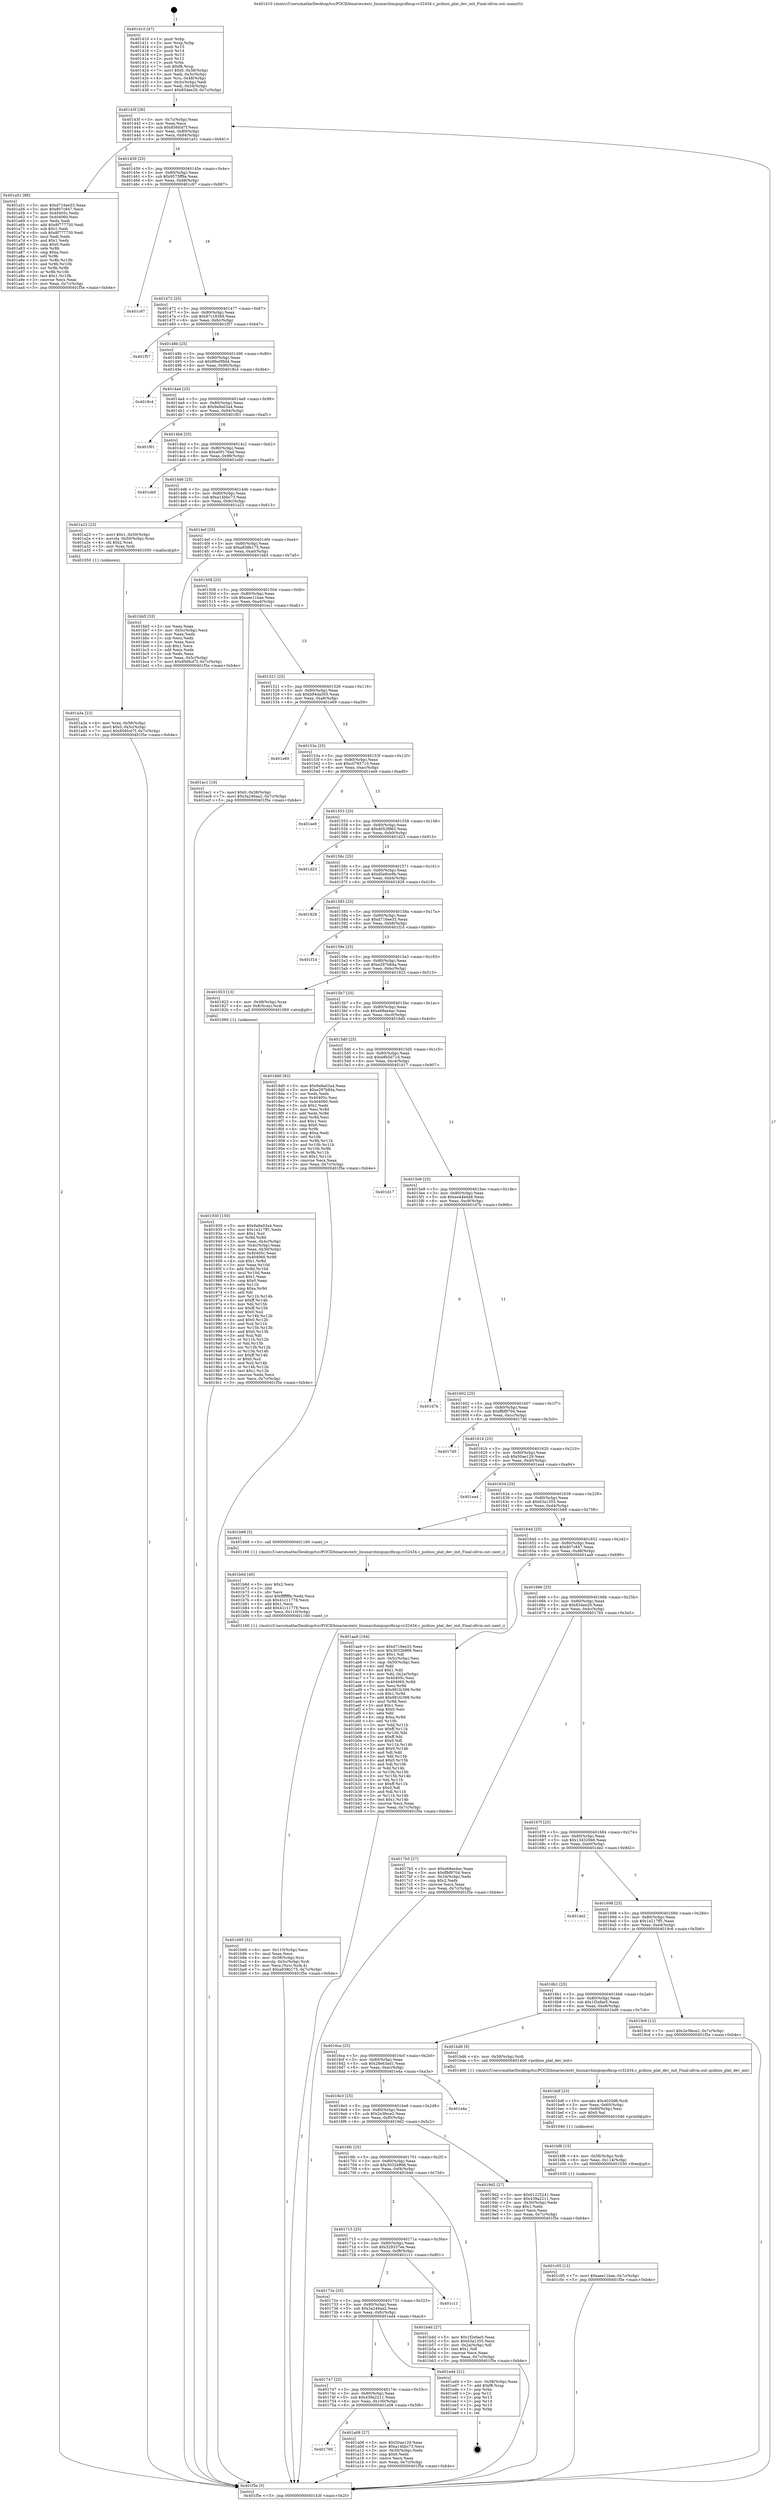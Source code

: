 digraph "0x401410" {
  label = "0x401410 (/mnt/c/Users/mathe/Desktop/tcc/POCII/binaries/extr_linuxarchmipspcifixup-rc32434.c_pcibios_plat_dev_init_Final-ollvm.out::main(0))"
  labelloc = "t"
  node[shape=record]

  Entry [label="",width=0.3,height=0.3,shape=circle,fillcolor=black,style=filled]
  "0x40143f" [label="{
     0x40143f [26]\l
     | [instrs]\l
     &nbsp;&nbsp;0x40143f \<+3\>: mov -0x7c(%rbp),%eax\l
     &nbsp;&nbsp;0x401442 \<+2\>: mov %eax,%ecx\l
     &nbsp;&nbsp;0x401444 \<+6\>: sub $0x856fcd7f,%ecx\l
     &nbsp;&nbsp;0x40144a \<+3\>: mov %eax,-0x80(%rbp)\l
     &nbsp;&nbsp;0x40144d \<+6\>: mov %ecx,-0x84(%rbp)\l
     &nbsp;&nbsp;0x401453 \<+6\>: je 0000000000401a51 \<main+0x641\>\l
  }"]
  "0x401a51" [label="{
     0x401a51 [88]\l
     | [instrs]\l
     &nbsp;&nbsp;0x401a51 \<+5\>: mov $0xd716ee33,%eax\l
     &nbsp;&nbsp;0x401a56 \<+5\>: mov $0x807c847,%ecx\l
     &nbsp;&nbsp;0x401a5b \<+7\>: mov 0x40405c,%edx\l
     &nbsp;&nbsp;0x401a62 \<+7\>: mov 0x404060,%esi\l
     &nbsp;&nbsp;0x401a69 \<+2\>: mov %edx,%edi\l
     &nbsp;&nbsp;0x401a6b \<+6\>: add $0x8f777730,%edi\l
     &nbsp;&nbsp;0x401a71 \<+3\>: sub $0x1,%edi\l
     &nbsp;&nbsp;0x401a74 \<+6\>: sub $0x8f777730,%edi\l
     &nbsp;&nbsp;0x401a7a \<+3\>: imul %edi,%edx\l
     &nbsp;&nbsp;0x401a7d \<+3\>: and $0x1,%edx\l
     &nbsp;&nbsp;0x401a80 \<+3\>: cmp $0x0,%edx\l
     &nbsp;&nbsp;0x401a83 \<+4\>: sete %r8b\l
     &nbsp;&nbsp;0x401a87 \<+3\>: cmp $0xa,%esi\l
     &nbsp;&nbsp;0x401a8a \<+4\>: setl %r9b\l
     &nbsp;&nbsp;0x401a8e \<+3\>: mov %r8b,%r10b\l
     &nbsp;&nbsp;0x401a91 \<+3\>: and %r9b,%r10b\l
     &nbsp;&nbsp;0x401a94 \<+3\>: xor %r9b,%r8b\l
     &nbsp;&nbsp;0x401a97 \<+3\>: or %r8b,%r10b\l
     &nbsp;&nbsp;0x401a9a \<+4\>: test $0x1,%r10b\l
     &nbsp;&nbsp;0x401a9e \<+3\>: cmovne %ecx,%eax\l
     &nbsp;&nbsp;0x401aa1 \<+3\>: mov %eax,-0x7c(%rbp)\l
     &nbsp;&nbsp;0x401aa4 \<+5\>: jmp 0000000000401f5e \<main+0xb4e\>\l
  }"]
  "0x401459" [label="{
     0x401459 [25]\l
     | [instrs]\l
     &nbsp;&nbsp;0x401459 \<+5\>: jmp 000000000040145e \<main+0x4e\>\l
     &nbsp;&nbsp;0x40145e \<+3\>: mov -0x80(%rbp),%eax\l
     &nbsp;&nbsp;0x401461 \<+5\>: sub $0x9575ff9a,%eax\l
     &nbsp;&nbsp;0x401466 \<+6\>: mov %eax,-0x88(%rbp)\l
     &nbsp;&nbsp;0x40146c \<+6\>: je 0000000000401c97 \<main+0x887\>\l
  }"]
  Exit [label="",width=0.3,height=0.3,shape=circle,fillcolor=black,style=filled,peripheries=2]
  "0x401c97" [label="{
     0x401c97\l
  }", style=dashed]
  "0x401472" [label="{
     0x401472 [25]\l
     | [instrs]\l
     &nbsp;&nbsp;0x401472 \<+5\>: jmp 0000000000401477 \<main+0x67\>\l
     &nbsp;&nbsp;0x401477 \<+3\>: mov -0x80(%rbp),%eax\l
     &nbsp;&nbsp;0x40147a \<+5\>: sub $0x97c183b9,%eax\l
     &nbsp;&nbsp;0x40147f \<+6\>: mov %eax,-0x8c(%rbp)\l
     &nbsp;&nbsp;0x401485 \<+6\>: je 0000000000401f57 \<main+0xb47\>\l
  }"]
  "0x401c05" [label="{
     0x401c05 [12]\l
     | [instrs]\l
     &nbsp;&nbsp;0x401c05 \<+7\>: movl $0xaee11bae,-0x7c(%rbp)\l
     &nbsp;&nbsp;0x401c0c \<+5\>: jmp 0000000000401f5e \<main+0xb4e\>\l
  }"]
  "0x401f57" [label="{
     0x401f57\l
  }", style=dashed]
  "0x40148b" [label="{
     0x40148b [25]\l
     | [instrs]\l
     &nbsp;&nbsp;0x40148b \<+5\>: jmp 0000000000401490 \<main+0x80\>\l
     &nbsp;&nbsp;0x401490 \<+3\>: mov -0x80(%rbp),%eax\l
     &nbsp;&nbsp;0x401493 \<+5\>: sub $0x99e0f9d4,%eax\l
     &nbsp;&nbsp;0x401498 \<+6\>: mov %eax,-0x90(%rbp)\l
     &nbsp;&nbsp;0x40149e \<+6\>: je 00000000004018c4 \<main+0x4b4\>\l
  }"]
  "0x401bf6" [label="{
     0x401bf6 [15]\l
     | [instrs]\l
     &nbsp;&nbsp;0x401bf6 \<+4\>: mov -0x58(%rbp),%rdi\l
     &nbsp;&nbsp;0x401bfa \<+6\>: mov %eax,-0x114(%rbp)\l
     &nbsp;&nbsp;0x401c00 \<+5\>: call 0000000000401030 \<free@plt\>\l
     | [calls]\l
     &nbsp;&nbsp;0x401030 \{1\} (unknown)\l
  }"]
  "0x4018c4" [label="{
     0x4018c4\l
  }", style=dashed]
  "0x4014a4" [label="{
     0x4014a4 [25]\l
     | [instrs]\l
     &nbsp;&nbsp;0x4014a4 \<+5\>: jmp 00000000004014a9 \<main+0x99\>\l
     &nbsp;&nbsp;0x4014a9 \<+3\>: mov -0x80(%rbp),%eax\l
     &nbsp;&nbsp;0x4014ac \<+5\>: sub $0x9a9a03a4,%eax\l
     &nbsp;&nbsp;0x4014b1 \<+6\>: mov %eax,-0x94(%rbp)\l
     &nbsp;&nbsp;0x4014b7 \<+6\>: je 0000000000401f01 \<main+0xaf1\>\l
  }"]
  "0x401bdf" [label="{
     0x401bdf [23]\l
     | [instrs]\l
     &nbsp;&nbsp;0x401bdf \<+10\>: movabs $0x4020d6,%rdi\l
     &nbsp;&nbsp;0x401be9 \<+3\>: mov %eax,-0x60(%rbp)\l
     &nbsp;&nbsp;0x401bec \<+3\>: mov -0x60(%rbp),%esi\l
     &nbsp;&nbsp;0x401bef \<+2\>: mov $0x0,%al\l
     &nbsp;&nbsp;0x401bf1 \<+5\>: call 0000000000401040 \<printf@plt\>\l
     | [calls]\l
     &nbsp;&nbsp;0x401040 \{1\} (unknown)\l
  }"]
  "0x401f01" [label="{
     0x401f01\l
  }", style=dashed]
  "0x4014bd" [label="{
     0x4014bd [25]\l
     | [instrs]\l
     &nbsp;&nbsp;0x4014bd \<+5\>: jmp 00000000004014c2 \<main+0xb2\>\l
     &nbsp;&nbsp;0x4014c2 \<+3\>: mov -0x80(%rbp),%eax\l
     &nbsp;&nbsp;0x4014c5 \<+5\>: sub $0xa00176ad,%eax\l
     &nbsp;&nbsp;0x4014ca \<+6\>: mov %eax,-0x98(%rbp)\l
     &nbsp;&nbsp;0x4014d0 \<+6\>: je 0000000000401eb0 \<main+0xaa0\>\l
  }"]
  "0x401b95" [label="{
     0x401b95 [32]\l
     | [instrs]\l
     &nbsp;&nbsp;0x401b95 \<+6\>: mov -0x110(%rbp),%ecx\l
     &nbsp;&nbsp;0x401b9b \<+3\>: imul %eax,%ecx\l
     &nbsp;&nbsp;0x401b9e \<+4\>: mov -0x58(%rbp),%rsi\l
     &nbsp;&nbsp;0x401ba2 \<+4\>: movslq -0x5c(%rbp),%rdi\l
     &nbsp;&nbsp;0x401ba6 \<+3\>: mov %ecx,(%rsi,%rdi,4)\l
     &nbsp;&nbsp;0x401ba9 \<+7\>: movl $0xa938b175,-0x7c(%rbp)\l
     &nbsp;&nbsp;0x401bb0 \<+5\>: jmp 0000000000401f5e \<main+0xb4e\>\l
  }"]
  "0x401eb0" [label="{
     0x401eb0\l
  }", style=dashed]
  "0x4014d6" [label="{
     0x4014d6 [25]\l
     | [instrs]\l
     &nbsp;&nbsp;0x4014d6 \<+5\>: jmp 00000000004014db \<main+0xcb\>\l
     &nbsp;&nbsp;0x4014db \<+3\>: mov -0x80(%rbp),%eax\l
     &nbsp;&nbsp;0x4014de \<+5\>: sub $0xa14bbc73,%eax\l
     &nbsp;&nbsp;0x4014e3 \<+6\>: mov %eax,-0x9c(%rbp)\l
     &nbsp;&nbsp;0x4014e9 \<+6\>: je 0000000000401a23 \<main+0x613\>\l
  }"]
  "0x401b6d" [label="{
     0x401b6d [40]\l
     | [instrs]\l
     &nbsp;&nbsp;0x401b6d \<+5\>: mov $0x2,%ecx\l
     &nbsp;&nbsp;0x401b72 \<+1\>: cltd\l
     &nbsp;&nbsp;0x401b73 \<+2\>: idiv %ecx\l
     &nbsp;&nbsp;0x401b75 \<+6\>: imul $0xfffffffe,%edx,%ecx\l
     &nbsp;&nbsp;0x401b7b \<+6\>: sub $0x41c11778,%ecx\l
     &nbsp;&nbsp;0x401b81 \<+3\>: add $0x1,%ecx\l
     &nbsp;&nbsp;0x401b84 \<+6\>: add $0x41c11778,%ecx\l
     &nbsp;&nbsp;0x401b8a \<+6\>: mov %ecx,-0x110(%rbp)\l
     &nbsp;&nbsp;0x401b90 \<+5\>: call 0000000000401160 \<next_i\>\l
     | [calls]\l
     &nbsp;&nbsp;0x401160 \{1\} (/mnt/c/Users/mathe/Desktop/tcc/POCII/binaries/extr_linuxarchmipspcifixup-rc32434.c_pcibios_plat_dev_init_Final-ollvm.out::next_i)\l
  }"]
  "0x401a23" [label="{
     0x401a23 [23]\l
     | [instrs]\l
     &nbsp;&nbsp;0x401a23 \<+7\>: movl $0x1,-0x50(%rbp)\l
     &nbsp;&nbsp;0x401a2a \<+4\>: movslq -0x50(%rbp),%rax\l
     &nbsp;&nbsp;0x401a2e \<+4\>: shl $0x2,%rax\l
     &nbsp;&nbsp;0x401a32 \<+3\>: mov %rax,%rdi\l
     &nbsp;&nbsp;0x401a35 \<+5\>: call 0000000000401050 \<malloc@plt\>\l
     | [calls]\l
     &nbsp;&nbsp;0x401050 \{1\} (unknown)\l
  }"]
  "0x4014ef" [label="{
     0x4014ef [25]\l
     | [instrs]\l
     &nbsp;&nbsp;0x4014ef \<+5\>: jmp 00000000004014f4 \<main+0xe4\>\l
     &nbsp;&nbsp;0x4014f4 \<+3\>: mov -0x80(%rbp),%eax\l
     &nbsp;&nbsp;0x4014f7 \<+5\>: sub $0xa938b175,%eax\l
     &nbsp;&nbsp;0x4014fc \<+6\>: mov %eax,-0xa0(%rbp)\l
     &nbsp;&nbsp;0x401502 \<+6\>: je 0000000000401bb5 \<main+0x7a5\>\l
  }"]
  "0x401a3a" [label="{
     0x401a3a [23]\l
     | [instrs]\l
     &nbsp;&nbsp;0x401a3a \<+4\>: mov %rax,-0x58(%rbp)\l
     &nbsp;&nbsp;0x401a3e \<+7\>: movl $0x0,-0x5c(%rbp)\l
     &nbsp;&nbsp;0x401a45 \<+7\>: movl $0x856fcd7f,-0x7c(%rbp)\l
     &nbsp;&nbsp;0x401a4c \<+5\>: jmp 0000000000401f5e \<main+0xb4e\>\l
  }"]
  "0x401bb5" [label="{
     0x401bb5 [33]\l
     | [instrs]\l
     &nbsp;&nbsp;0x401bb5 \<+2\>: xor %eax,%eax\l
     &nbsp;&nbsp;0x401bb7 \<+3\>: mov -0x5c(%rbp),%ecx\l
     &nbsp;&nbsp;0x401bba \<+2\>: mov %eax,%edx\l
     &nbsp;&nbsp;0x401bbc \<+2\>: sub %ecx,%edx\l
     &nbsp;&nbsp;0x401bbe \<+2\>: mov %eax,%ecx\l
     &nbsp;&nbsp;0x401bc0 \<+3\>: sub $0x1,%ecx\l
     &nbsp;&nbsp;0x401bc3 \<+2\>: add %ecx,%edx\l
     &nbsp;&nbsp;0x401bc5 \<+2\>: sub %edx,%eax\l
     &nbsp;&nbsp;0x401bc7 \<+3\>: mov %eax,-0x5c(%rbp)\l
     &nbsp;&nbsp;0x401bca \<+7\>: movl $0x856fcd7f,-0x7c(%rbp)\l
     &nbsp;&nbsp;0x401bd1 \<+5\>: jmp 0000000000401f5e \<main+0xb4e\>\l
  }"]
  "0x401508" [label="{
     0x401508 [25]\l
     | [instrs]\l
     &nbsp;&nbsp;0x401508 \<+5\>: jmp 000000000040150d \<main+0xfd\>\l
     &nbsp;&nbsp;0x40150d \<+3\>: mov -0x80(%rbp),%eax\l
     &nbsp;&nbsp;0x401510 \<+5\>: sub $0xaee11bae,%eax\l
     &nbsp;&nbsp;0x401515 \<+6\>: mov %eax,-0xa4(%rbp)\l
     &nbsp;&nbsp;0x40151b \<+6\>: je 0000000000401ec1 \<main+0xab1\>\l
  }"]
  "0x401760" [label="{
     0x401760\l
  }", style=dashed]
  "0x401ec1" [label="{
     0x401ec1 [19]\l
     | [instrs]\l
     &nbsp;&nbsp;0x401ec1 \<+7\>: movl $0x0,-0x38(%rbp)\l
     &nbsp;&nbsp;0x401ec8 \<+7\>: movl $0x3a246aa2,-0x7c(%rbp)\l
     &nbsp;&nbsp;0x401ecf \<+5\>: jmp 0000000000401f5e \<main+0xb4e\>\l
  }"]
  "0x401521" [label="{
     0x401521 [25]\l
     | [instrs]\l
     &nbsp;&nbsp;0x401521 \<+5\>: jmp 0000000000401526 \<main+0x116\>\l
     &nbsp;&nbsp;0x401526 \<+3\>: mov -0x80(%rbp),%eax\l
     &nbsp;&nbsp;0x401529 \<+5\>: sub $0xb94da305,%eax\l
     &nbsp;&nbsp;0x40152e \<+6\>: mov %eax,-0xa8(%rbp)\l
     &nbsp;&nbsp;0x401534 \<+6\>: je 0000000000401e69 \<main+0xa59\>\l
  }"]
  "0x401a08" [label="{
     0x401a08 [27]\l
     | [instrs]\l
     &nbsp;&nbsp;0x401a08 \<+5\>: mov $0x50ae129,%eax\l
     &nbsp;&nbsp;0x401a0d \<+5\>: mov $0xa14bbc73,%ecx\l
     &nbsp;&nbsp;0x401a12 \<+3\>: mov -0x30(%rbp),%edx\l
     &nbsp;&nbsp;0x401a15 \<+3\>: cmp $0x0,%edx\l
     &nbsp;&nbsp;0x401a18 \<+3\>: cmove %ecx,%eax\l
     &nbsp;&nbsp;0x401a1b \<+3\>: mov %eax,-0x7c(%rbp)\l
     &nbsp;&nbsp;0x401a1e \<+5\>: jmp 0000000000401f5e \<main+0xb4e\>\l
  }"]
  "0x401e69" [label="{
     0x401e69\l
  }", style=dashed]
  "0x40153a" [label="{
     0x40153a [25]\l
     | [instrs]\l
     &nbsp;&nbsp;0x40153a \<+5\>: jmp 000000000040153f \<main+0x12f\>\l
     &nbsp;&nbsp;0x40153f \<+3\>: mov -0x80(%rbp),%eax\l
     &nbsp;&nbsp;0x401542 \<+5\>: sub $0xc0765710,%eax\l
     &nbsp;&nbsp;0x401547 \<+6\>: mov %eax,-0xac(%rbp)\l
     &nbsp;&nbsp;0x40154d \<+6\>: je 0000000000401ee9 \<main+0xad9\>\l
  }"]
  "0x401747" [label="{
     0x401747 [25]\l
     | [instrs]\l
     &nbsp;&nbsp;0x401747 \<+5\>: jmp 000000000040174c \<main+0x33c\>\l
     &nbsp;&nbsp;0x40174c \<+3\>: mov -0x80(%rbp),%eax\l
     &nbsp;&nbsp;0x40174f \<+5\>: sub $0x439a2211,%eax\l
     &nbsp;&nbsp;0x401754 \<+6\>: mov %eax,-0x100(%rbp)\l
     &nbsp;&nbsp;0x40175a \<+6\>: je 0000000000401a08 \<main+0x5f8\>\l
  }"]
  "0x401ee9" [label="{
     0x401ee9\l
  }", style=dashed]
  "0x401553" [label="{
     0x401553 [25]\l
     | [instrs]\l
     &nbsp;&nbsp;0x401553 \<+5\>: jmp 0000000000401558 \<main+0x148\>\l
     &nbsp;&nbsp;0x401558 \<+3\>: mov -0x80(%rbp),%eax\l
     &nbsp;&nbsp;0x40155b \<+5\>: sub $0xd052f963,%eax\l
     &nbsp;&nbsp;0x401560 \<+6\>: mov %eax,-0xb0(%rbp)\l
     &nbsp;&nbsp;0x401566 \<+6\>: je 0000000000401d23 \<main+0x913\>\l
  }"]
  "0x401ed4" [label="{
     0x401ed4 [21]\l
     | [instrs]\l
     &nbsp;&nbsp;0x401ed4 \<+3\>: mov -0x38(%rbp),%eax\l
     &nbsp;&nbsp;0x401ed7 \<+7\>: add $0xf8,%rsp\l
     &nbsp;&nbsp;0x401ede \<+1\>: pop %rbx\l
     &nbsp;&nbsp;0x401edf \<+2\>: pop %r12\l
     &nbsp;&nbsp;0x401ee1 \<+2\>: pop %r13\l
     &nbsp;&nbsp;0x401ee3 \<+2\>: pop %r14\l
     &nbsp;&nbsp;0x401ee5 \<+2\>: pop %r15\l
     &nbsp;&nbsp;0x401ee7 \<+1\>: pop %rbp\l
     &nbsp;&nbsp;0x401ee8 \<+1\>: ret\l
  }"]
  "0x401d23" [label="{
     0x401d23\l
  }", style=dashed]
  "0x40156c" [label="{
     0x40156c [25]\l
     | [instrs]\l
     &nbsp;&nbsp;0x40156c \<+5\>: jmp 0000000000401571 \<main+0x161\>\l
     &nbsp;&nbsp;0x401571 \<+3\>: mov -0x80(%rbp),%eax\l
     &nbsp;&nbsp;0x401574 \<+5\>: sub $0xd5e9ce9b,%eax\l
     &nbsp;&nbsp;0x401579 \<+6\>: mov %eax,-0xb4(%rbp)\l
     &nbsp;&nbsp;0x40157f \<+6\>: je 0000000000401828 \<main+0x418\>\l
  }"]
  "0x40172e" [label="{
     0x40172e [25]\l
     | [instrs]\l
     &nbsp;&nbsp;0x40172e \<+5\>: jmp 0000000000401733 \<main+0x323\>\l
     &nbsp;&nbsp;0x401733 \<+3\>: mov -0x80(%rbp),%eax\l
     &nbsp;&nbsp;0x401736 \<+5\>: sub $0x3a246aa2,%eax\l
     &nbsp;&nbsp;0x40173b \<+6\>: mov %eax,-0xfc(%rbp)\l
     &nbsp;&nbsp;0x401741 \<+6\>: je 0000000000401ed4 \<main+0xac4\>\l
  }"]
  "0x401828" [label="{
     0x401828\l
  }", style=dashed]
  "0x401585" [label="{
     0x401585 [25]\l
     | [instrs]\l
     &nbsp;&nbsp;0x401585 \<+5\>: jmp 000000000040158a \<main+0x17a\>\l
     &nbsp;&nbsp;0x40158a \<+3\>: mov -0x80(%rbp),%eax\l
     &nbsp;&nbsp;0x40158d \<+5\>: sub $0xd716ee33,%eax\l
     &nbsp;&nbsp;0x401592 \<+6\>: mov %eax,-0xb8(%rbp)\l
     &nbsp;&nbsp;0x401598 \<+6\>: je 0000000000401f1d \<main+0xb0d\>\l
  }"]
  "0x401c11" [label="{
     0x401c11\l
  }", style=dashed]
  "0x401f1d" [label="{
     0x401f1d\l
  }", style=dashed]
  "0x40159e" [label="{
     0x40159e [25]\l
     | [instrs]\l
     &nbsp;&nbsp;0x40159e \<+5\>: jmp 00000000004015a3 \<main+0x193\>\l
     &nbsp;&nbsp;0x4015a3 \<+3\>: mov -0x80(%rbp),%eax\l
     &nbsp;&nbsp;0x4015a6 \<+5\>: sub $0xe297b84a,%eax\l
     &nbsp;&nbsp;0x4015ab \<+6\>: mov %eax,-0xbc(%rbp)\l
     &nbsp;&nbsp;0x4015b1 \<+6\>: je 0000000000401923 \<main+0x513\>\l
  }"]
  "0x401715" [label="{
     0x401715 [25]\l
     | [instrs]\l
     &nbsp;&nbsp;0x401715 \<+5\>: jmp 000000000040171a \<main+0x30a\>\l
     &nbsp;&nbsp;0x40171a \<+3\>: mov -0x80(%rbp),%eax\l
     &nbsp;&nbsp;0x40171d \<+5\>: sub $0x329337ee,%eax\l
     &nbsp;&nbsp;0x401722 \<+6\>: mov %eax,-0xf8(%rbp)\l
     &nbsp;&nbsp;0x401728 \<+6\>: je 0000000000401c11 \<main+0x801\>\l
  }"]
  "0x401923" [label="{
     0x401923 [13]\l
     | [instrs]\l
     &nbsp;&nbsp;0x401923 \<+4\>: mov -0x48(%rbp),%rax\l
     &nbsp;&nbsp;0x401927 \<+4\>: mov 0x8(%rax),%rdi\l
     &nbsp;&nbsp;0x40192b \<+5\>: call 0000000000401060 \<atoi@plt\>\l
     | [calls]\l
     &nbsp;&nbsp;0x401060 \{1\} (unknown)\l
  }"]
  "0x4015b7" [label="{
     0x4015b7 [25]\l
     | [instrs]\l
     &nbsp;&nbsp;0x4015b7 \<+5\>: jmp 00000000004015bc \<main+0x1ac\>\l
     &nbsp;&nbsp;0x4015bc \<+3\>: mov -0x80(%rbp),%eax\l
     &nbsp;&nbsp;0x4015bf \<+5\>: sub $0xe68ee4ac,%eax\l
     &nbsp;&nbsp;0x4015c4 \<+6\>: mov %eax,-0xc0(%rbp)\l
     &nbsp;&nbsp;0x4015ca \<+6\>: je 00000000004018d0 \<main+0x4c0\>\l
  }"]
  "0x401b4d" [label="{
     0x401b4d [27]\l
     | [instrs]\l
     &nbsp;&nbsp;0x401b4d \<+5\>: mov $0x1f2efae5,%eax\l
     &nbsp;&nbsp;0x401b52 \<+5\>: mov $0x63a1355,%ecx\l
     &nbsp;&nbsp;0x401b57 \<+3\>: mov -0x2a(%rbp),%dl\l
     &nbsp;&nbsp;0x401b5a \<+3\>: test $0x1,%dl\l
     &nbsp;&nbsp;0x401b5d \<+3\>: cmovne %ecx,%eax\l
     &nbsp;&nbsp;0x401b60 \<+3\>: mov %eax,-0x7c(%rbp)\l
     &nbsp;&nbsp;0x401b63 \<+5\>: jmp 0000000000401f5e \<main+0xb4e\>\l
  }"]
  "0x4018d0" [label="{
     0x4018d0 [83]\l
     | [instrs]\l
     &nbsp;&nbsp;0x4018d0 \<+5\>: mov $0x9a9a03a4,%eax\l
     &nbsp;&nbsp;0x4018d5 \<+5\>: mov $0xe297b84a,%ecx\l
     &nbsp;&nbsp;0x4018da \<+2\>: xor %edx,%edx\l
     &nbsp;&nbsp;0x4018dc \<+7\>: mov 0x40405c,%esi\l
     &nbsp;&nbsp;0x4018e3 \<+7\>: mov 0x404060,%edi\l
     &nbsp;&nbsp;0x4018ea \<+3\>: sub $0x1,%edx\l
     &nbsp;&nbsp;0x4018ed \<+3\>: mov %esi,%r8d\l
     &nbsp;&nbsp;0x4018f0 \<+3\>: add %edx,%r8d\l
     &nbsp;&nbsp;0x4018f3 \<+4\>: imul %r8d,%esi\l
     &nbsp;&nbsp;0x4018f7 \<+3\>: and $0x1,%esi\l
     &nbsp;&nbsp;0x4018fa \<+3\>: cmp $0x0,%esi\l
     &nbsp;&nbsp;0x4018fd \<+4\>: sete %r9b\l
     &nbsp;&nbsp;0x401901 \<+3\>: cmp $0xa,%edi\l
     &nbsp;&nbsp;0x401904 \<+4\>: setl %r10b\l
     &nbsp;&nbsp;0x401908 \<+3\>: mov %r9b,%r11b\l
     &nbsp;&nbsp;0x40190b \<+3\>: and %r10b,%r11b\l
     &nbsp;&nbsp;0x40190e \<+3\>: xor %r10b,%r9b\l
     &nbsp;&nbsp;0x401911 \<+3\>: or %r9b,%r11b\l
     &nbsp;&nbsp;0x401914 \<+4\>: test $0x1,%r11b\l
     &nbsp;&nbsp;0x401918 \<+3\>: cmovne %ecx,%eax\l
     &nbsp;&nbsp;0x40191b \<+3\>: mov %eax,-0x7c(%rbp)\l
     &nbsp;&nbsp;0x40191e \<+5\>: jmp 0000000000401f5e \<main+0xb4e\>\l
  }"]
  "0x4015d0" [label="{
     0x4015d0 [25]\l
     | [instrs]\l
     &nbsp;&nbsp;0x4015d0 \<+5\>: jmp 00000000004015d5 \<main+0x1c5\>\l
     &nbsp;&nbsp;0x4015d5 \<+3\>: mov -0x80(%rbp),%eax\l
     &nbsp;&nbsp;0x4015d8 \<+5\>: sub $0xe8b5d71d,%eax\l
     &nbsp;&nbsp;0x4015dd \<+6\>: mov %eax,-0xc4(%rbp)\l
     &nbsp;&nbsp;0x4015e3 \<+6\>: je 0000000000401d17 \<main+0x907\>\l
  }"]
  "0x4016fc" [label="{
     0x4016fc [25]\l
     | [instrs]\l
     &nbsp;&nbsp;0x4016fc \<+5\>: jmp 0000000000401701 \<main+0x2f1\>\l
     &nbsp;&nbsp;0x401701 \<+3\>: mov -0x80(%rbp),%eax\l
     &nbsp;&nbsp;0x401704 \<+5\>: sub $0x3032b866,%eax\l
     &nbsp;&nbsp;0x401709 \<+6\>: mov %eax,-0xf4(%rbp)\l
     &nbsp;&nbsp;0x40170f \<+6\>: je 0000000000401b4d \<main+0x73d\>\l
  }"]
  "0x401d17" [label="{
     0x401d17\l
  }", style=dashed]
  "0x4015e9" [label="{
     0x4015e9 [25]\l
     | [instrs]\l
     &nbsp;&nbsp;0x4015e9 \<+5\>: jmp 00000000004015ee \<main+0x1de\>\l
     &nbsp;&nbsp;0x4015ee \<+3\>: mov -0x80(%rbp),%eax\l
     &nbsp;&nbsp;0x4015f1 \<+5\>: sub $0xee44bd48,%eax\l
     &nbsp;&nbsp;0x4015f6 \<+6\>: mov %eax,-0xc8(%rbp)\l
     &nbsp;&nbsp;0x4015fc \<+6\>: je 0000000000401d7b \<main+0x96b\>\l
  }"]
  "0x4019d2" [label="{
     0x4019d2 [27]\l
     | [instrs]\l
     &nbsp;&nbsp;0x4019d2 \<+5\>: mov $0x61225241,%eax\l
     &nbsp;&nbsp;0x4019d7 \<+5\>: mov $0x439a2211,%ecx\l
     &nbsp;&nbsp;0x4019dc \<+3\>: mov -0x30(%rbp),%edx\l
     &nbsp;&nbsp;0x4019df \<+3\>: cmp $0x1,%edx\l
     &nbsp;&nbsp;0x4019e2 \<+3\>: cmovl %ecx,%eax\l
     &nbsp;&nbsp;0x4019e5 \<+3\>: mov %eax,-0x7c(%rbp)\l
     &nbsp;&nbsp;0x4019e8 \<+5\>: jmp 0000000000401f5e \<main+0xb4e\>\l
  }"]
  "0x401d7b" [label="{
     0x401d7b\l
  }", style=dashed]
  "0x401602" [label="{
     0x401602 [25]\l
     | [instrs]\l
     &nbsp;&nbsp;0x401602 \<+5\>: jmp 0000000000401607 \<main+0x1f7\>\l
     &nbsp;&nbsp;0x401607 \<+3\>: mov -0x80(%rbp),%eax\l
     &nbsp;&nbsp;0x40160a \<+5\>: sub $0xffbf9704,%eax\l
     &nbsp;&nbsp;0x40160f \<+6\>: mov %eax,-0xcc(%rbp)\l
     &nbsp;&nbsp;0x401615 \<+6\>: je 00000000004017d0 \<main+0x3c0\>\l
  }"]
  "0x4016e3" [label="{
     0x4016e3 [25]\l
     | [instrs]\l
     &nbsp;&nbsp;0x4016e3 \<+5\>: jmp 00000000004016e8 \<main+0x2d8\>\l
     &nbsp;&nbsp;0x4016e8 \<+3\>: mov -0x80(%rbp),%eax\l
     &nbsp;&nbsp;0x4016eb \<+5\>: sub $0x2e3fece2,%eax\l
     &nbsp;&nbsp;0x4016f0 \<+6\>: mov %eax,-0xf0(%rbp)\l
     &nbsp;&nbsp;0x4016f6 \<+6\>: je 00000000004019d2 \<main+0x5c2\>\l
  }"]
  "0x4017d0" [label="{
     0x4017d0\l
  }", style=dashed]
  "0x40161b" [label="{
     0x40161b [25]\l
     | [instrs]\l
     &nbsp;&nbsp;0x40161b \<+5\>: jmp 0000000000401620 \<main+0x210\>\l
     &nbsp;&nbsp;0x401620 \<+3\>: mov -0x80(%rbp),%eax\l
     &nbsp;&nbsp;0x401623 \<+5\>: sub $0x50ae129,%eax\l
     &nbsp;&nbsp;0x401628 \<+6\>: mov %eax,-0xd0(%rbp)\l
     &nbsp;&nbsp;0x40162e \<+6\>: je 0000000000401ea4 \<main+0xa94\>\l
  }"]
  "0x401e4a" [label="{
     0x401e4a\l
  }", style=dashed]
  "0x401ea4" [label="{
     0x401ea4\l
  }", style=dashed]
  "0x401634" [label="{
     0x401634 [25]\l
     | [instrs]\l
     &nbsp;&nbsp;0x401634 \<+5\>: jmp 0000000000401639 \<main+0x229\>\l
     &nbsp;&nbsp;0x401639 \<+3\>: mov -0x80(%rbp),%eax\l
     &nbsp;&nbsp;0x40163c \<+5\>: sub $0x63a1355,%eax\l
     &nbsp;&nbsp;0x401641 \<+6\>: mov %eax,-0xd4(%rbp)\l
     &nbsp;&nbsp;0x401647 \<+6\>: je 0000000000401b68 \<main+0x758\>\l
  }"]
  "0x4016ca" [label="{
     0x4016ca [25]\l
     | [instrs]\l
     &nbsp;&nbsp;0x4016ca \<+5\>: jmp 00000000004016cf \<main+0x2bf\>\l
     &nbsp;&nbsp;0x4016cf \<+3\>: mov -0x80(%rbp),%eax\l
     &nbsp;&nbsp;0x4016d2 \<+5\>: sub $0x28e63ad1,%eax\l
     &nbsp;&nbsp;0x4016d7 \<+6\>: mov %eax,-0xec(%rbp)\l
     &nbsp;&nbsp;0x4016dd \<+6\>: je 0000000000401e4a \<main+0xa3a\>\l
  }"]
  "0x401b68" [label="{
     0x401b68 [5]\l
     | [instrs]\l
     &nbsp;&nbsp;0x401b68 \<+5\>: call 0000000000401160 \<next_i\>\l
     | [calls]\l
     &nbsp;&nbsp;0x401160 \{1\} (/mnt/c/Users/mathe/Desktop/tcc/POCII/binaries/extr_linuxarchmipspcifixup-rc32434.c_pcibios_plat_dev_init_Final-ollvm.out::next_i)\l
  }"]
  "0x40164d" [label="{
     0x40164d [25]\l
     | [instrs]\l
     &nbsp;&nbsp;0x40164d \<+5\>: jmp 0000000000401652 \<main+0x242\>\l
     &nbsp;&nbsp;0x401652 \<+3\>: mov -0x80(%rbp),%eax\l
     &nbsp;&nbsp;0x401655 \<+5\>: sub $0x807c847,%eax\l
     &nbsp;&nbsp;0x40165a \<+6\>: mov %eax,-0xd8(%rbp)\l
     &nbsp;&nbsp;0x401660 \<+6\>: je 0000000000401aa9 \<main+0x699\>\l
  }"]
  "0x401bd6" [label="{
     0x401bd6 [9]\l
     | [instrs]\l
     &nbsp;&nbsp;0x401bd6 \<+4\>: mov -0x58(%rbp),%rdi\l
     &nbsp;&nbsp;0x401bda \<+5\>: call 0000000000401400 \<pcibios_plat_dev_init\>\l
     | [calls]\l
     &nbsp;&nbsp;0x401400 \{1\} (/mnt/c/Users/mathe/Desktop/tcc/POCII/binaries/extr_linuxarchmipspcifixup-rc32434.c_pcibios_plat_dev_init_Final-ollvm.out::pcibios_plat_dev_init)\l
  }"]
  "0x401aa9" [label="{
     0x401aa9 [164]\l
     | [instrs]\l
     &nbsp;&nbsp;0x401aa9 \<+5\>: mov $0xd716ee33,%eax\l
     &nbsp;&nbsp;0x401aae \<+5\>: mov $0x3032b866,%ecx\l
     &nbsp;&nbsp;0x401ab3 \<+2\>: mov $0x1,%dl\l
     &nbsp;&nbsp;0x401ab5 \<+3\>: mov -0x5c(%rbp),%esi\l
     &nbsp;&nbsp;0x401ab8 \<+3\>: cmp -0x50(%rbp),%esi\l
     &nbsp;&nbsp;0x401abb \<+4\>: setl %dil\l
     &nbsp;&nbsp;0x401abf \<+4\>: and $0x1,%dil\l
     &nbsp;&nbsp;0x401ac3 \<+4\>: mov %dil,-0x2a(%rbp)\l
     &nbsp;&nbsp;0x401ac7 \<+7\>: mov 0x40405c,%esi\l
     &nbsp;&nbsp;0x401ace \<+8\>: mov 0x404060,%r8d\l
     &nbsp;&nbsp;0x401ad6 \<+3\>: mov %esi,%r9d\l
     &nbsp;&nbsp;0x401ad9 \<+7\>: sub $0x981fc399,%r9d\l
     &nbsp;&nbsp;0x401ae0 \<+4\>: sub $0x1,%r9d\l
     &nbsp;&nbsp;0x401ae4 \<+7\>: add $0x981fc399,%r9d\l
     &nbsp;&nbsp;0x401aeb \<+4\>: imul %r9d,%esi\l
     &nbsp;&nbsp;0x401aef \<+3\>: and $0x1,%esi\l
     &nbsp;&nbsp;0x401af2 \<+3\>: cmp $0x0,%esi\l
     &nbsp;&nbsp;0x401af5 \<+4\>: sete %dil\l
     &nbsp;&nbsp;0x401af9 \<+4\>: cmp $0xa,%r8d\l
     &nbsp;&nbsp;0x401afd \<+4\>: setl %r10b\l
     &nbsp;&nbsp;0x401b01 \<+3\>: mov %dil,%r11b\l
     &nbsp;&nbsp;0x401b04 \<+4\>: xor $0xff,%r11b\l
     &nbsp;&nbsp;0x401b08 \<+3\>: mov %r10b,%bl\l
     &nbsp;&nbsp;0x401b0b \<+3\>: xor $0xff,%bl\l
     &nbsp;&nbsp;0x401b0e \<+3\>: xor $0x0,%dl\l
     &nbsp;&nbsp;0x401b11 \<+3\>: mov %r11b,%r14b\l
     &nbsp;&nbsp;0x401b14 \<+4\>: and $0x0,%r14b\l
     &nbsp;&nbsp;0x401b18 \<+3\>: and %dl,%dil\l
     &nbsp;&nbsp;0x401b1b \<+3\>: mov %bl,%r15b\l
     &nbsp;&nbsp;0x401b1e \<+4\>: and $0x0,%r15b\l
     &nbsp;&nbsp;0x401b22 \<+3\>: and %dl,%r10b\l
     &nbsp;&nbsp;0x401b25 \<+3\>: or %dil,%r14b\l
     &nbsp;&nbsp;0x401b28 \<+3\>: or %r10b,%r15b\l
     &nbsp;&nbsp;0x401b2b \<+3\>: xor %r15b,%r14b\l
     &nbsp;&nbsp;0x401b2e \<+3\>: or %bl,%r11b\l
     &nbsp;&nbsp;0x401b31 \<+4\>: xor $0xff,%r11b\l
     &nbsp;&nbsp;0x401b35 \<+3\>: or $0x0,%dl\l
     &nbsp;&nbsp;0x401b38 \<+3\>: and %dl,%r11b\l
     &nbsp;&nbsp;0x401b3b \<+3\>: or %r11b,%r14b\l
     &nbsp;&nbsp;0x401b3e \<+4\>: test $0x1,%r14b\l
     &nbsp;&nbsp;0x401b42 \<+3\>: cmovne %ecx,%eax\l
     &nbsp;&nbsp;0x401b45 \<+3\>: mov %eax,-0x7c(%rbp)\l
     &nbsp;&nbsp;0x401b48 \<+5\>: jmp 0000000000401f5e \<main+0xb4e\>\l
  }"]
  "0x401666" [label="{
     0x401666 [25]\l
     | [instrs]\l
     &nbsp;&nbsp;0x401666 \<+5\>: jmp 000000000040166b \<main+0x25b\>\l
     &nbsp;&nbsp;0x40166b \<+3\>: mov -0x80(%rbp),%eax\l
     &nbsp;&nbsp;0x40166e \<+5\>: sub $0x834ee29,%eax\l
     &nbsp;&nbsp;0x401673 \<+6\>: mov %eax,-0xdc(%rbp)\l
     &nbsp;&nbsp;0x401679 \<+6\>: je 00000000004017b5 \<main+0x3a5\>\l
  }"]
  "0x4016b1" [label="{
     0x4016b1 [25]\l
     | [instrs]\l
     &nbsp;&nbsp;0x4016b1 \<+5\>: jmp 00000000004016b6 \<main+0x2a6\>\l
     &nbsp;&nbsp;0x4016b6 \<+3\>: mov -0x80(%rbp),%eax\l
     &nbsp;&nbsp;0x4016b9 \<+5\>: sub $0x1f2efae5,%eax\l
     &nbsp;&nbsp;0x4016be \<+6\>: mov %eax,-0xe8(%rbp)\l
     &nbsp;&nbsp;0x4016c4 \<+6\>: je 0000000000401bd6 \<main+0x7c6\>\l
  }"]
  "0x4017b5" [label="{
     0x4017b5 [27]\l
     | [instrs]\l
     &nbsp;&nbsp;0x4017b5 \<+5\>: mov $0xe68ee4ac,%eax\l
     &nbsp;&nbsp;0x4017ba \<+5\>: mov $0xffbf9704,%ecx\l
     &nbsp;&nbsp;0x4017bf \<+3\>: mov -0x34(%rbp),%edx\l
     &nbsp;&nbsp;0x4017c2 \<+3\>: cmp $0x2,%edx\l
     &nbsp;&nbsp;0x4017c5 \<+3\>: cmovne %ecx,%eax\l
     &nbsp;&nbsp;0x4017c8 \<+3\>: mov %eax,-0x7c(%rbp)\l
     &nbsp;&nbsp;0x4017cb \<+5\>: jmp 0000000000401f5e \<main+0xb4e\>\l
  }"]
  "0x40167f" [label="{
     0x40167f [25]\l
     | [instrs]\l
     &nbsp;&nbsp;0x40167f \<+5\>: jmp 0000000000401684 \<main+0x274\>\l
     &nbsp;&nbsp;0x401684 \<+3\>: mov -0x80(%rbp),%eax\l
     &nbsp;&nbsp;0x401687 \<+5\>: sub $0x13d32946,%eax\l
     &nbsp;&nbsp;0x40168c \<+6\>: mov %eax,-0xe0(%rbp)\l
     &nbsp;&nbsp;0x401692 \<+6\>: je 0000000000401de2 \<main+0x9d2\>\l
  }"]
  "0x401f5e" [label="{
     0x401f5e [5]\l
     | [instrs]\l
     &nbsp;&nbsp;0x401f5e \<+5\>: jmp 000000000040143f \<main+0x2f\>\l
  }"]
  "0x401410" [label="{
     0x401410 [47]\l
     | [instrs]\l
     &nbsp;&nbsp;0x401410 \<+1\>: push %rbp\l
     &nbsp;&nbsp;0x401411 \<+3\>: mov %rsp,%rbp\l
     &nbsp;&nbsp;0x401414 \<+2\>: push %r15\l
     &nbsp;&nbsp;0x401416 \<+2\>: push %r14\l
     &nbsp;&nbsp;0x401418 \<+2\>: push %r13\l
     &nbsp;&nbsp;0x40141a \<+2\>: push %r12\l
     &nbsp;&nbsp;0x40141c \<+1\>: push %rbx\l
     &nbsp;&nbsp;0x40141d \<+7\>: sub $0xf8,%rsp\l
     &nbsp;&nbsp;0x401424 \<+7\>: movl $0x0,-0x38(%rbp)\l
     &nbsp;&nbsp;0x40142b \<+3\>: mov %edi,-0x3c(%rbp)\l
     &nbsp;&nbsp;0x40142e \<+4\>: mov %rsi,-0x48(%rbp)\l
     &nbsp;&nbsp;0x401432 \<+3\>: mov -0x3c(%rbp),%edi\l
     &nbsp;&nbsp;0x401435 \<+3\>: mov %edi,-0x34(%rbp)\l
     &nbsp;&nbsp;0x401438 \<+7\>: movl $0x834ee29,-0x7c(%rbp)\l
  }"]
  "0x401930" [label="{
     0x401930 [150]\l
     | [instrs]\l
     &nbsp;&nbsp;0x401930 \<+5\>: mov $0x9a9a03a4,%ecx\l
     &nbsp;&nbsp;0x401935 \<+5\>: mov $0x1e217ff1,%edx\l
     &nbsp;&nbsp;0x40193a \<+3\>: mov $0x1,%sil\l
     &nbsp;&nbsp;0x40193d \<+3\>: xor %r8d,%r8d\l
     &nbsp;&nbsp;0x401940 \<+3\>: mov %eax,-0x4c(%rbp)\l
     &nbsp;&nbsp;0x401943 \<+3\>: mov -0x4c(%rbp),%eax\l
     &nbsp;&nbsp;0x401946 \<+3\>: mov %eax,-0x30(%rbp)\l
     &nbsp;&nbsp;0x401949 \<+7\>: mov 0x40405c,%eax\l
     &nbsp;&nbsp;0x401950 \<+8\>: mov 0x404060,%r9d\l
     &nbsp;&nbsp;0x401958 \<+4\>: sub $0x1,%r8d\l
     &nbsp;&nbsp;0x40195c \<+3\>: mov %eax,%r10d\l
     &nbsp;&nbsp;0x40195f \<+3\>: add %r8d,%r10d\l
     &nbsp;&nbsp;0x401962 \<+4\>: imul %r10d,%eax\l
     &nbsp;&nbsp;0x401966 \<+3\>: and $0x1,%eax\l
     &nbsp;&nbsp;0x401969 \<+3\>: cmp $0x0,%eax\l
     &nbsp;&nbsp;0x40196c \<+4\>: sete %r11b\l
     &nbsp;&nbsp;0x401970 \<+4\>: cmp $0xa,%r9d\l
     &nbsp;&nbsp;0x401974 \<+3\>: setl %bl\l
     &nbsp;&nbsp;0x401977 \<+3\>: mov %r11b,%r14b\l
     &nbsp;&nbsp;0x40197a \<+4\>: xor $0xff,%r14b\l
     &nbsp;&nbsp;0x40197e \<+3\>: mov %bl,%r15b\l
     &nbsp;&nbsp;0x401981 \<+4\>: xor $0xff,%r15b\l
     &nbsp;&nbsp;0x401985 \<+4\>: xor $0x0,%sil\l
     &nbsp;&nbsp;0x401989 \<+3\>: mov %r14b,%r12b\l
     &nbsp;&nbsp;0x40198c \<+4\>: and $0x0,%r12b\l
     &nbsp;&nbsp;0x401990 \<+3\>: and %sil,%r11b\l
     &nbsp;&nbsp;0x401993 \<+3\>: mov %r15b,%r13b\l
     &nbsp;&nbsp;0x401996 \<+4\>: and $0x0,%r13b\l
     &nbsp;&nbsp;0x40199a \<+3\>: and %sil,%bl\l
     &nbsp;&nbsp;0x40199d \<+3\>: or %r11b,%r12b\l
     &nbsp;&nbsp;0x4019a0 \<+3\>: or %bl,%r13b\l
     &nbsp;&nbsp;0x4019a3 \<+3\>: xor %r13b,%r12b\l
     &nbsp;&nbsp;0x4019a6 \<+3\>: or %r15b,%r14b\l
     &nbsp;&nbsp;0x4019a9 \<+4\>: xor $0xff,%r14b\l
     &nbsp;&nbsp;0x4019ad \<+4\>: or $0x0,%sil\l
     &nbsp;&nbsp;0x4019b1 \<+3\>: and %sil,%r14b\l
     &nbsp;&nbsp;0x4019b4 \<+3\>: or %r14b,%r12b\l
     &nbsp;&nbsp;0x4019b7 \<+4\>: test $0x1,%r12b\l
     &nbsp;&nbsp;0x4019bb \<+3\>: cmovne %edx,%ecx\l
     &nbsp;&nbsp;0x4019be \<+3\>: mov %ecx,-0x7c(%rbp)\l
     &nbsp;&nbsp;0x4019c1 \<+5\>: jmp 0000000000401f5e \<main+0xb4e\>\l
  }"]
  "0x4019c6" [label="{
     0x4019c6 [12]\l
     | [instrs]\l
     &nbsp;&nbsp;0x4019c6 \<+7\>: movl $0x2e3fece2,-0x7c(%rbp)\l
     &nbsp;&nbsp;0x4019cd \<+5\>: jmp 0000000000401f5e \<main+0xb4e\>\l
  }"]
  "0x401de2" [label="{
     0x401de2\l
  }", style=dashed]
  "0x401698" [label="{
     0x401698 [25]\l
     | [instrs]\l
     &nbsp;&nbsp;0x401698 \<+5\>: jmp 000000000040169d \<main+0x28d\>\l
     &nbsp;&nbsp;0x40169d \<+3\>: mov -0x80(%rbp),%eax\l
     &nbsp;&nbsp;0x4016a0 \<+5\>: sub $0x1e217ff1,%eax\l
     &nbsp;&nbsp;0x4016a5 \<+6\>: mov %eax,-0xe4(%rbp)\l
     &nbsp;&nbsp;0x4016ab \<+6\>: je 00000000004019c6 \<main+0x5b6\>\l
  }"]
  Entry -> "0x401410" [label=" 1"]
  "0x40143f" -> "0x401a51" [label=" 2"]
  "0x40143f" -> "0x401459" [label=" 16"]
  "0x401ed4" -> Exit [label=" 1"]
  "0x401459" -> "0x401c97" [label=" 0"]
  "0x401459" -> "0x401472" [label=" 16"]
  "0x401ec1" -> "0x401f5e" [label=" 1"]
  "0x401472" -> "0x401f57" [label=" 0"]
  "0x401472" -> "0x40148b" [label=" 16"]
  "0x401c05" -> "0x401f5e" [label=" 1"]
  "0x40148b" -> "0x4018c4" [label=" 0"]
  "0x40148b" -> "0x4014a4" [label=" 16"]
  "0x401bf6" -> "0x401c05" [label=" 1"]
  "0x4014a4" -> "0x401f01" [label=" 0"]
  "0x4014a4" -> "0x4014bd" [label=" 16"]
  "0x401bdf" -> "0x401bf6" [label=" 1"]
  "0x4014bd" -> "0x401eb0" [label=" 0"]
  "0x4014bd" -> "0x4014d6" [label=" 16"]
  "0x401bd6" -> "0x401bdf" [label=" 1"]
  "0x4014d6" -> "0x401a23" [label=" 1"]
  "0x4014d6" -> "0x4014ef" [label=" 15"]
  "0x401bb5" -> "0x401f5e" [label=" 1"]
  "0x4014ef" -> "0x401bb5" [label=" 1"]
  "0x4014ef" -> "0x401508" [label=" 14"]
  "0x401b95" -> "0x401f5e" [label=" 1"]
  "0x401508" -> "0x401ec1" [label=" 1"]
  "0x401508" -> "0x401521" [label=" 13"]
  "0x401b6d" -> "0x401b95" [label=" 1"]
  "0x401521" -> "0x401e69" [label=" 0"]
  "0x401521" -> "0x40153a" [label=" 13"]
  "0x401b68" -> "0x401b6d" [label=" 1"]
  "0x40153a" -> "0x401ee9" [label=" 0"]
  "0x40153a" -> "0x401553" [label=" 13"]
  "0x401aa9" -> "0x401f5e" [label=" 2"]
  "0x401553" -> "0x401d23" [label=" 0"]
  "0x401553" -> "0x40156c" [label=" 13"]
  "0x401a51" -> "0x401f5e" [label=" 2"]
  "0x40156c" -> "0x401828" [label=" 0"]
  "0x40156c" -> "0x401585" [label=" 13"]
  "0x401a23" -> "0x401a3a" [label=" 1"]
  "0x401585" -> "0x401f1d" [label=" 0"]
  "0x401585" -> "0x40159e" [label=" 13"]
  "0x401a08" -> "0x401f5e" [label=" 1"]
  "0x40159e" -> "0x401923" [label=" 1"]
  "0x40159e" -> "0x4015b7" [label=" 12"]
  "0x401747" -> "0x401a08" [label=" 1"]
  "0x4015b7" -> "0x4018d0" [label=" 1"]
  "0x4015b7" -> "0x4015d0" [label=" 11"]
  "0x401b4d" -> "0x401f5e" [label=" 2"]
  "0x4015d0" -> "0x401d17" [label=" 0"]
  "0x4015d0" -> "0x4015e9" [label=" 11"]
  "0x40172e" -> "0x401ed4" [label=" 1"]
  "0x4015e9" -> "0x401d7b" [label=" 0"]
  "0x4015e9" -> "0x401602" [label=" 11"]
  "0x401a3a" -> "0x401f5e" [label=" 1"]
  "0x401602" -> "0x4017d0" [label=" 0"]
  "0x401602" -> "0x40161b" [label=" 11"]
  "0x401715" -> "0x401c11" [label=" 0"]
  "0x40161b" -> "0x401ea4" [label=" 0"]
  "0x40161b" -> "0x401634" [label=" 11"]
  "0x401747" -> "0x401760" [label=" 0"]
  "0x401634" -> "0x401b68" [label=" 1"]
  "0x401634" -> "0x40164d" [label=" 10"]
  "0x4016fc" -> "0x401b4d" [label=" 2"]
  "0x40164d" -> "0x401aa9" [label=" 2"]
  "0x40164d" -> "0x401666" [label=" 8"]
  "0x40172e" -> "0x401747" [label=" 1"]
  "0x401666" -> "0x4017b5" [label=" 1"]
  "0x401666" -> "0x40167f" [label=" 7"]
  "0x4017b5" -> "0x401f5e" [label=" 1"]
  "0x401410" -> "0x40143f" [label=" 1"]
  "0x401f5e" -> "0x40143f" [label=" 17"]
  "0x4018d0" -> "0x401f5e" [label=" 1"]
  "0x401923" -> "0x401930" [label=" 1"]
  "0x401930" -> "0x401f5e" [label=" 1"]
  "0x4016e3" -> "0x4016fc" [label=" 4"]
  "0x40167f" -> "0x401de2" [label=" 0"]
  "0x40167f" -> "0x401698" [label=" 7"]
  "0x4016e3" -> "0x4019d2" [label=" 1"]
  "0x401698" -> "0x4019c6" [label=" 1"]
  "0x401698" -> "0x4016b1" [label=" 6"]
  "0x4019c6" -> "0x401f5e" [label=" 1"]
  "0x4019d2" -> "0x401f5e" [label=" 1"]
  "0x4016b1" -> "0x401bd6" [label=" 1"]
  "0x4016b1" -> "0x4016ca" [label=" 5"]
  "0x4016fc" -> "0x401715" [label=" 2"]
  "0x4016ca" -> "0x401e4a" [label=" 0"]
  "0x4016ca" -> "0x4016e3" [label=" 5"]
  "0x401715" -> "0x40172e" [label=" 2"]
}
